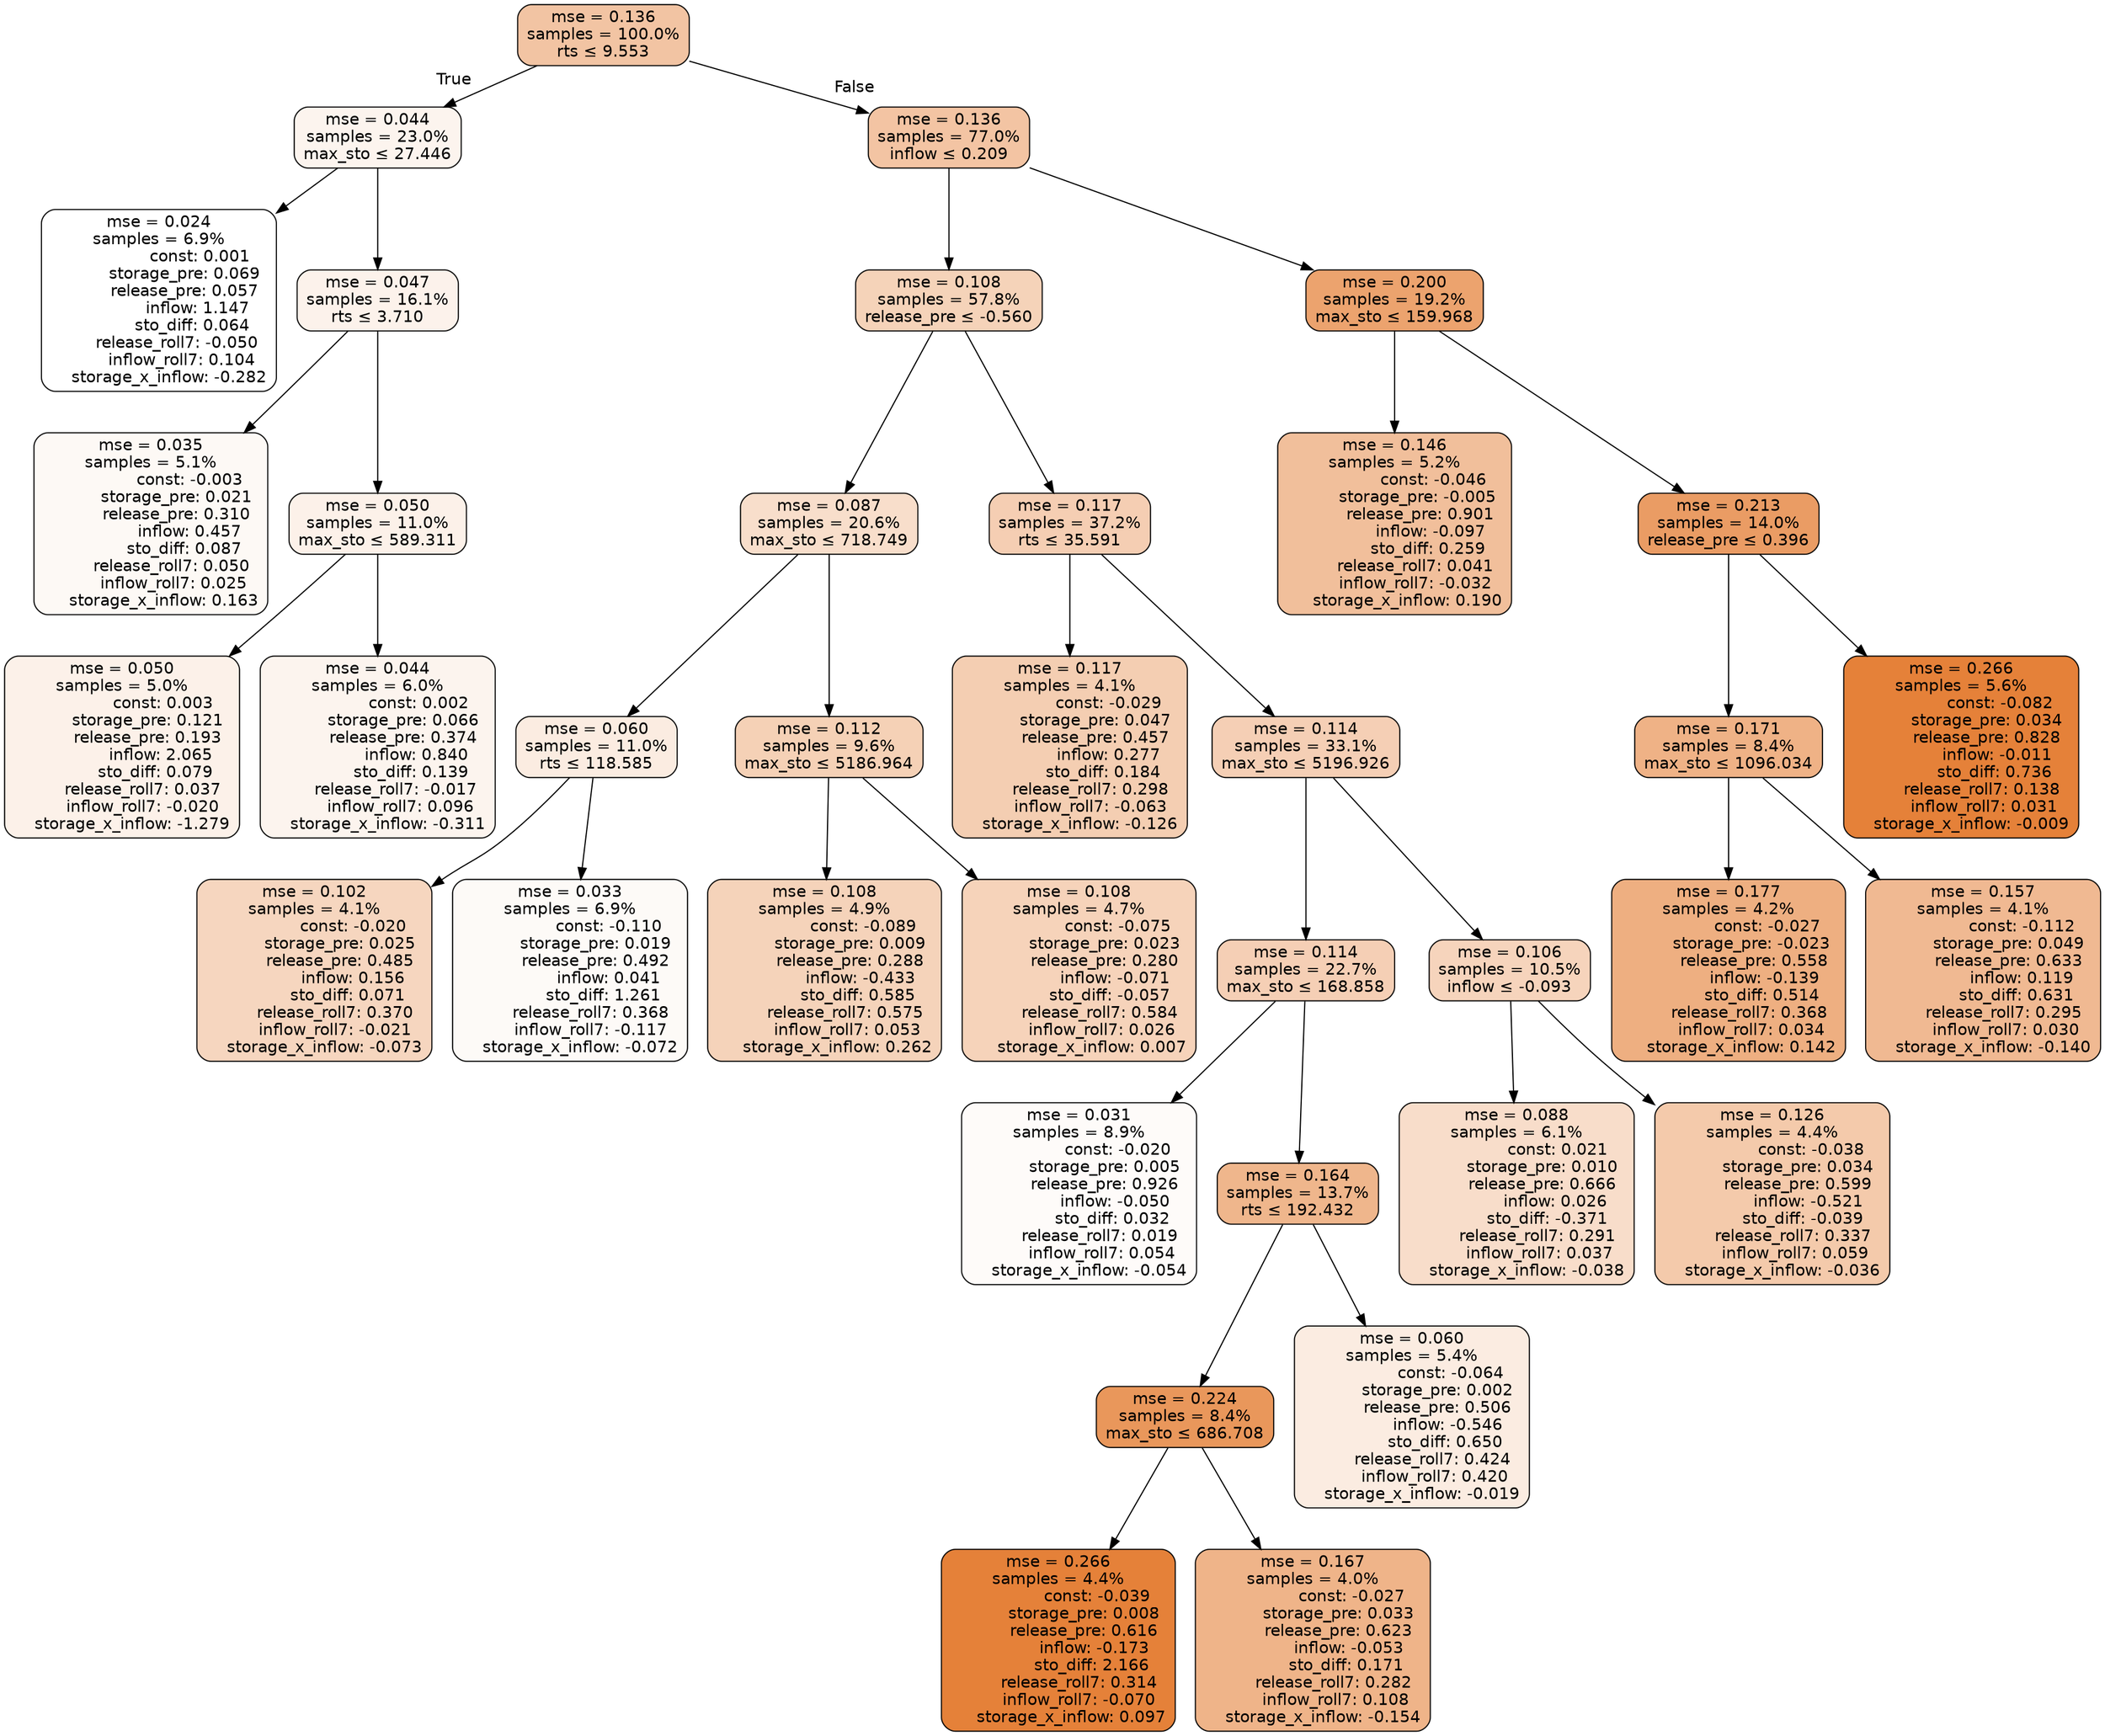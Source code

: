 digraph tree {
bgcolor="transparent"
node [shape=rectangle, style="filled, rounded", color="black", fontname=helvetica] ;
edge [fontname=helvetica] ;
	"0" [label="mse = 0.136
samples = 100.0%
rts &le; 9.553", fillcolor="#f2c4a3"]
	"1" [label="mse = 0.044
samples = 23.0%
max_sto &le; 27.446", fillcolor="#fcf4ee"]
	"2" [label="mse = 0.024
samples = 6.9%
                const: 0.001
          storage_pre: 0.069
          release_pre: 0.057
               inflow: 1.147
             sto_diff: 0.064
       release_roll7: -0.050
         inflow_roll7: 0.104
    storage_x_inflow: -0.282", fillcolor="#ffffff"]
	"3" [label="mse = 0.047
samples = 16.1%
rts &le; 3.710", fillcolor="#fcf2eb"]
	"4" [label="mse = 0.035
samples = 5.1%
               const: -0.003
          storage_pre: 0.021
          release_pre: 0.310
               inflow: 0.457
             sto_diff: 0.087
        release_roll7: 0.050
         inflow_roll7: 0.025
     storage_x_inflow: 0.163", fillcolor="#fdf9f5"]
	"5" [label="mse = 0.050
samples = 11.0%
max_sto &le; 589.311", fillcolor="#fcf1e9"]
	"6" [label="mse = 0.050
samples = 5.0%
                const: 0.003
          storage_pre: 0.121
          release_pre: 0.193
               inflow: 2.065
             sto_diff: 0.079
        release_roll7: 0.037
        inflow_roll7: -0.020
    storage_x_inflow: -1.279", fillcolor="#fcf1e9"]
	"7" [label="mse = 0.044
samples = 6.0%
                const: 0.002
          storage_pre: 0.066
          release_pre: 0.374
               inflow: 0.840
             sto_diff: 0.139
       release_roll7: -0.017
         inflow_roll7: 0.096
    storage_x_inflow: -0.311", fillcolor="#fcf4ee"]
	"8" [label="mse = 0.136
samples = 77.0%
inflow &le; 0.209", fillcolor="#f3c4a3"]
	"9" [label="mse = 0.108
samples = 57.8%
release_pre &le; -0.560", fillcolor="#f5d3b9"]
	"10" [label="mse = 0.087
samples = 20.6%
max_sto &le; 718.749", fillcolor="#f8decb"]
	"11" [label="mse = 0.060
samples = 11.0%
rts &le; 118.585", fillcolor="#fbece1"]
	"12" [label="mse = 0.102
samples = 4.1%
               const: -0.020
          storage_pre: 0.025
          release_pre: 0.485
               inflow: 0.156
             sto_diff: 0.071
        release_roll7: 0.370
        inflow_roll7: -0.021
    storage_x_inflow: -0.073", fillcolor="#f6d6bf"]
	"13" [label="mse = 0.033
samples = 6.9%
               const: -0.110
          storage_pre: 0.019
          release_pre: 0.492
               inflow: 0.041
             sto_diff: 1.261
        release_roll7: 0.368
        inflow_roll7: -0.117
    storage_x_inflow: -0.072", fillcolor="#fdfaf7"]
	"14" [label="mse = 0.112
samples = 9.6%
max_sto &le; 5186.964", fillcolor="#f5d1b6"]
	"15" [label="mse = 0.108
samples = 4.9%
               const: -0.089
          storage_pre: 0.009
          release_pre: 0.288
              inflow: -0.433
             sto_diff: 0.585
        release_roll7: 0.575
         inflow_roll7: 0.053
     storage_x_inflow: 0.262", fillcolor="#f5d3ba"]
	"16" [label="mse = 0.108
samples = 4.7%
               const: -0.075
          storage_pre: 0.023
          release_pre: 0.280
              inflow: -0.071
            sto_diff: -0.057
        release_roll7: 0.584
         inflow_roll7: 0.026
     storage_x_inflow: 0.007", fillcolor="#f6d3ba"]
	"17" [label="mse = 0.117
samples = 37.2%
rts &le; 35.591", fillcolor="#f5ceb3"]
	"18" [label="mse = 0.117
samples = 4.1%
               const: -0.029
          storage_pre: 0.047
          release_pre: 0.457
               inflow: 0.277
             sto_diff: 0.184
        release_roll7: 0.298
        inflow_roll7: -0.063
    storage_x_inflow: -0.126", fillcolor="#f4ceb2"]
	"19" [label="mse = 0.114
samples = 33.1%
max_sto &le; 5196.926", fillcolor="#f5cfb5"]
	"20" [label="mse = 0.114
samples = 22.7%
max_sto &le; 168.858", fillcolor="#f5cfb5"]
	"21" [label="mse = 0.031
samples = 8.9%
               const: -0.020
          storage_pre: 0.005
          release_pre: 0.926
              inflow: -0.050
             sto_diff: 0.032
        release_roll7: 0.019
         inflow_roll7: 0.054
    storage_x_inflow: -0.054", fillcolor="#fefbf9"]
	"22" [label="mse = 0.164
samples = 13.7%
rts &le; 192.432", fillcolor="#efb68c"]
	"23" [label="mse = 0.224
samples = 8.4%
max_sto &le; 686.708", fillcolor="#e9975b"]
	"24" [label="mse = 0.266
samples = 4.4%
               const: -0.039
          storage_pre: 0.008
          release_pre: 0.616
              inflow: -0.173
             sto_diff: 2.166
        release_roll7: 0.314
        inflow_roll7: -0.070
     storage_x_inflow: 0.097", fillcolor="#e58139"]
	"25" [label="mse = 0.167
samples = 4.0%
               const: -0.027
          storage_pre: 0.033
          release_pre: 0.623
              inflow: -0.053
             sto_diff: 0.171
        release_roll7: 0.282
         inflow_roll7: 0.108
    storage_x_inflow: -0.154", fillcolor="#efb489"]
	"26" [label="mse = 0.060
samples = 5.4%
               const: -0.064
          storage_pre: 0.002
          release_pre: 0.506
              inflow: -0.546
             sto_diff: 0.650
        release_roll7: 0.424
         inflow_roll7: 0.420
    storage_x_inflow: -0.019", fillcolor="#fbece1"]
	"27" [label="mse = 0.106
samples = 10.5%
inflow &le; -0.093", fillcolor="#f6d4bc"]
	"28" [label="mse = 0.088
samples = 6.1%
                const: 0.021
          storage_pre: 0.010
          release_pre: 0.666
               inflow: 0.026
            sto_diff: -0.371
        release_roll7: 0.291
         inflow_roll7: 0.037
    storage_x_inflow: -0.038", fillcolor="#f8ddca"]
	"29" [label="mse = 0.126
samples = 4.4%
               const: -0.038
          storage_pre: 0.034
          release_pre: 0.599
              inflow: -0.521
            sto_diff: -0.039
        release_roll7: 0.337
         inflow_roll7: 0.059
    storage_x_inflow: -0.036", fillcolor="#f4caab"]
	"30" [label="mse = 0.200
samples = 19.2%
max_sto &le; 159.968", fillcolor="#eca36e"]
	"31" [label="mse = 0.146
samples = 5.2%
               const: -0.046
         storage_pre: -0.005
          release_pre: 0.901
              inflow: -0.097
             sto_diff: 0.259
        release_roll7: 0.041
        inflow_roll7: -0.032
     storage_x_inflow: 0.190", fillcolor="#f1bf9b"]
	"32" [label="mse = 0.213
samples = 14.0%
release_pre &le; 0.396", fillcolor="#ea9c64"]
	"33" [label="mse = 0.171
samples = 8.4%
max_sto &le; 1096.034", fillcolor="#efb286"]
	"34" [label="mse = 0.177
samples = 4.2%
               const: -0.027
         storage_pre: -0.023
          release_pre: 0.558
              inflow: -0.139
             sto_diff: 0.514
        release_roll7: 0.368
         inflow_roll7: 0.034
     storage_x_inflow: 0.142", fillcolor="#eeaf81"]
	"35" [label="mse = 0.157
samples = 4.1%
               const: -0.112
          storage_pre: 0.049
          release_pre: 0.633
               inflow: 0.119
             sto_diff: 0.631
        release_roll7: 0.295
         inflow_roll7: 0.030
    storage_x_inflow: -0.140", fillcolor="#f0b992"]
	"36" [label="mse = 0.266
samples = 5.6%
               const: -0.082
          storage_pre: 0.034
          release_pre: 0.828
              inflow: -0.011
             sto_diff: 0.736
        release_roll7: 0.138
         inflow_roll7: 0.031
    storage_x_inflow: -0.009", fillcolor="#e58139"]

	"0" -> "1" [labeldistance=2.5, labelangle=45, headlabel="True"]
	"1" -> "2"
	"1" -> "3"
	"3" -> "4"
	"3" -> "5"
	"5" -> "6"
	"5" -> "7"
	"0" -> "8" [labeldistance=2.5, labelangle=-45, headlabel="False"]
	"8" -> "9"
	"9" -> "10"
	"10" -> "11"
	"11" -> "12"
	"11" -> "13"
	"10" -> "14"
	"14" -> "15"
	"14" -> "16"
	"9" -> "17"
	"17" -> "18"
	"17" -> "19"
	"19" -> "20"
	"20" -> "21"
	"20" -> "22"
	"22" -> "23"
	"23" -> "24"
	"23" -> "25"
	"22" -> "26"
	"19" -> "27"
	"27" -> "28"
	"27" -> "29"
	"8" -> "30"
	"30" -> "31"
	"30" -> "32"
	"32" -> "33"
	"33" -> "34"
	"33" -> "35"
	"32" -> "36"
}